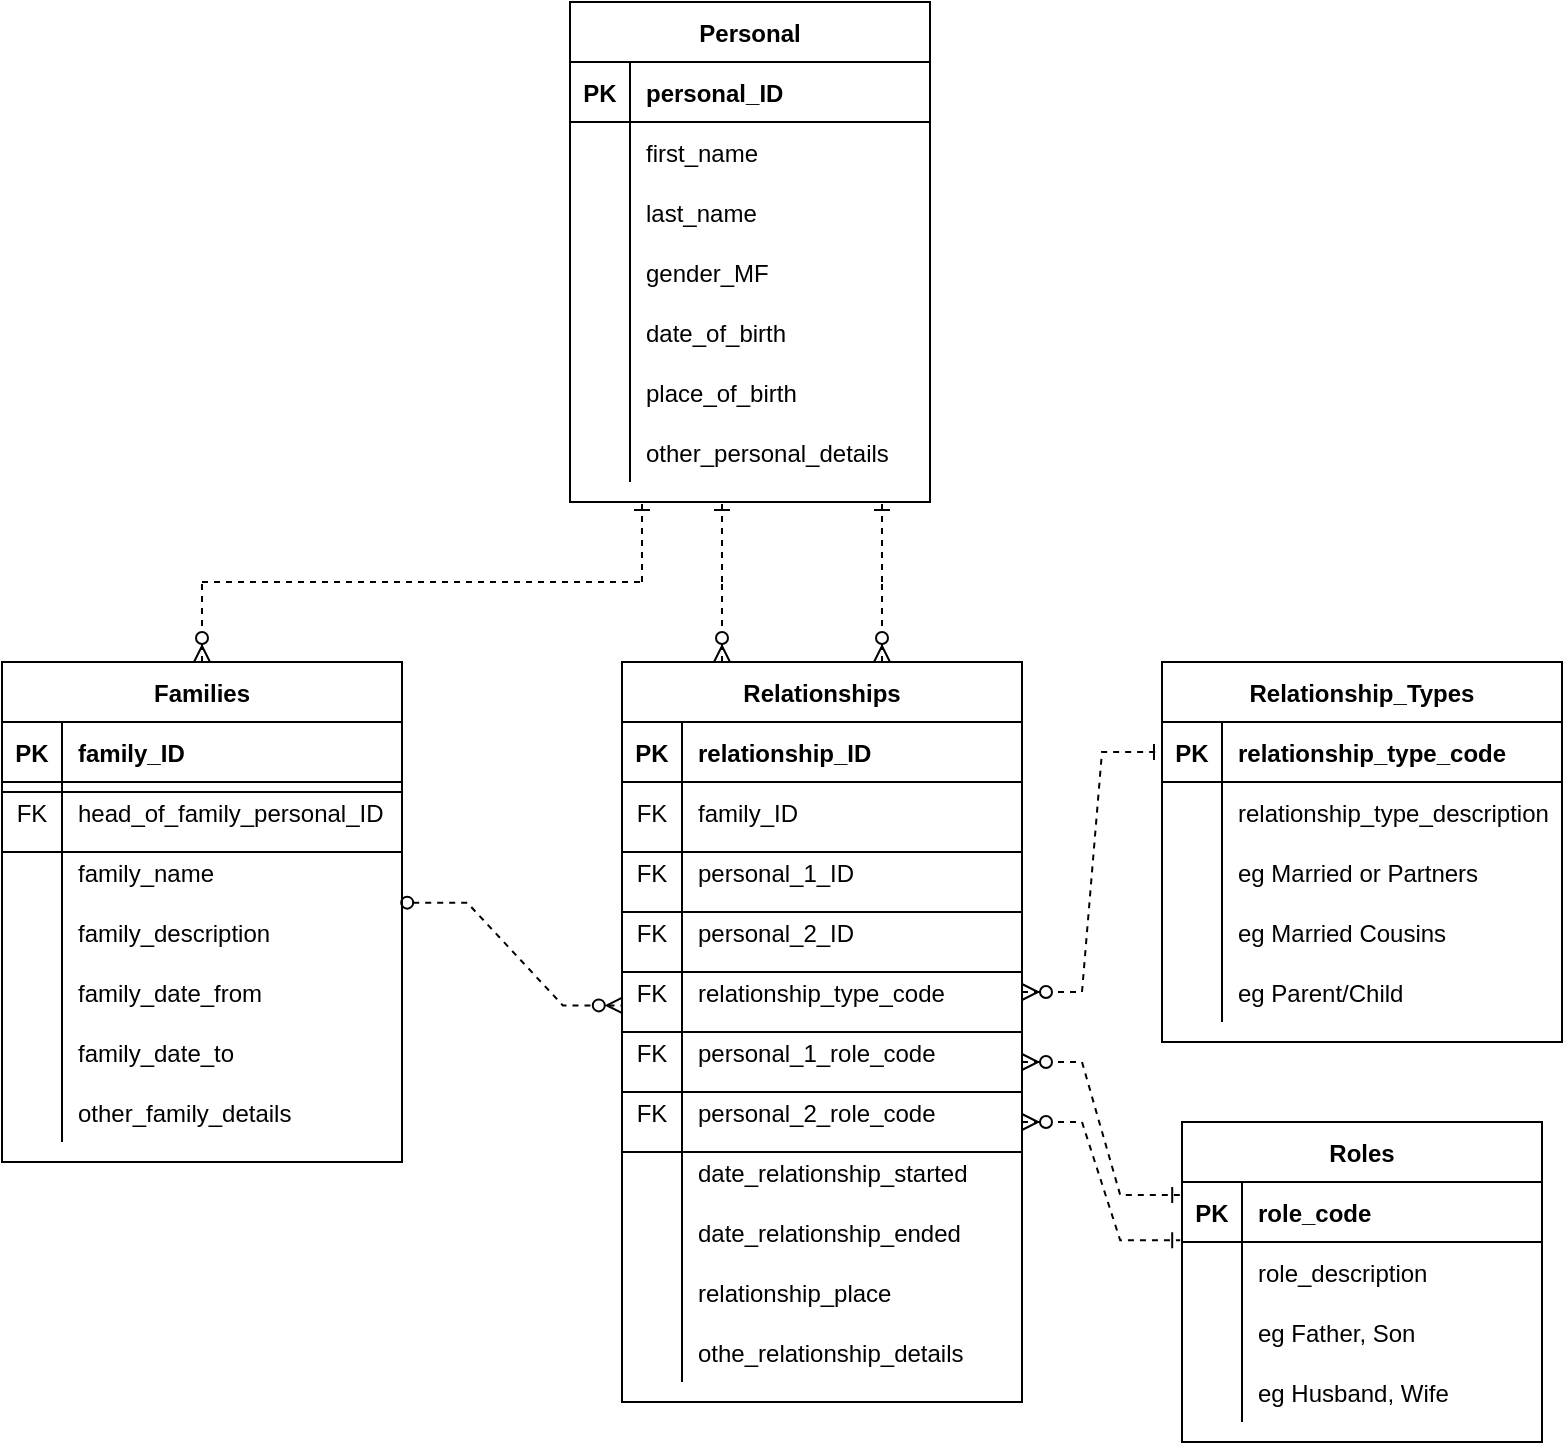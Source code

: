 <mxfile version="15.6.3" type="device"><diagram id="twdTn3Q4nbsKTaNjtd6N" name="Page-1"><mxGraphModel dx="1483" dy="781" grid="1" gridSize="10" guides="1" tooltips="1" connect="1" arrows="1" fold="1" page="1" pageScale="1" pageWidth="827" pageHeight="1169" math="0" shadow="0"><root><mxCell id="0"/><mxCell id="1" parent="0"/><mxCell id="qxGqySYOyFQwgx9Tugxo-5" value="Personal" style="shape=table;startSize=30;container=1;collapsible=1;childLayout=tableLayout;fixedRows=1;rowLines=0;fontStyle=1;align=center;resizeLast=1;" vertex="1" parent="1"><mxGeometry x="324" y="30" width="180" height="250" as="geometry"/></mxCell><mxCell id="qxGqySYOyFQwgx9Tugxo-6" value="" style="shape=partialRectangle;collapsible=0;dropTarget=0;pointerEvents=0;fillColor=none;top=0;left=0;bottom=1;right=0;points=[[0,0.5],[1,0.5]];portConstraint=eastwest;" vertex="1" parent="qxGqySYOyFQwgx9Tugxo-5"><mxGeometry y="30" width="180" height="30" as="geometry"/></mxCell><mxCell id="qxGqySYOyFQwgx9Tugxo-7" value="PK" style="shape=partialRectangle;connectable=0;fillColor=none;top=0;left=0;bottom=0;right=0;fontStyle=1;overflow=hidden;" vertex="1" parent="qxGqySYOyFQwgx9Tugxo-6"><mxGeometry width="30" height="30" as="geometry"><mxRectangle width="30" height="30" as="alternateBounds"/></mxGeometry></mxCell><mxCell id="qxGqySYOyFQwgx9Tugxo-8" value="personal_ID" style="shape=partialRectangle;connectable=0;fillColor=none;top=0;left=0;bottom=0;right=0;align=left;spacingLeft=6;fontStyle=1;overflow=hidden;" vertex="1" parent="qxGqySYOyFQwgx9Tugxo-6"><mxGeometry x="30" width="150" height="30" as="geometry"><mxRectangle width="150" height="30" as="alternateBounds"/></mxGeometry></mxCell><mxCell id="qxGqySYOyFQwgx9Tugxo-9" value="" style="shape=partialRectangle;collapsible=0;dropTarget=0;pointerEvents=0;fillColor=none;top=0;left=0;bottom=0;right=0;points=[[0,0.5],[1,0.5]];portConstraint=eastwest;" vertex="1" parent="qxGqySYOyFQwgx9Tugxo-5"><mxGeometry y="60" width="180" height="30" as="geometry"/></mxCell><mxCell id="qxGqySYOyFQwgx9Tugxo-10" value="" style="shape=partialRectangle;connectable=0;fillColor=none;top=0;left=0;bottom=0;right=0;editable=1;overflow=hidden;" vertex="1" parent="qxGqySYOyFQwgx9Tugxo-9"><mxGeometry width="30" height="30" as="geometry"><mxRectangle width="30" height="30" as="alternateBounds"/></mxGeometry></mxCell><mxCell id="qxGqySYOyFQwgx9Tugxo-11" value="first_name" style="shape=partialRectangle;connectable=0;fillColor=none;top=0;left=0;bottom=0;right=0;align=left;spacingLeft=6;overflow=hidden;" vertex="1" parent="qxGqySYOyFQwgx9Tugxo-9"><mxGeometry x="30" width="150" height="30" as="geometry"><mxRectangle width="150" height="30" as="alternateBounds"/></mxGeometry></mxCell><mxCell id="qxGqySYOyFQwgx9Tugxo-12" value="" style="shape=partialRectangle;collapsible=0;dropTarget=0;pointerEvents=0;fillColor=none;top=0;left=0;bottom=0;right=0;points=[[0,0.5],[1,0.5]];portConstraint=eastwest;" vertex="1" parent="qxGqySYOyFQwgx9Tugxo-5"><mxGeometry y="90" width="180" height="30" as="geometry"/></mxCell><mxCell id="qxGqySYOyFQwgx9Tugxo-13" value="" style="shape=partialRectangle;connectable=0;fillColor=none;top=0;left=0;bottom=0;right=0;editable=1;overflow=hidden;" vertex="1" parent="qxGqySYOyFQwgx9Tugxo-12"><mxGeometry width="30" height="30" as="geometry"><mxRectangle width="30" height="30" as="alternateBounds"/></mxGeometry></mxCell><mxCell id="qxGqySYOyFQwgx9Tugxo-14" value="last_name" style="shape=partialRectangle;connectable=0;fillColor=none;top=0;left=0;bottom=0;right=0;align=left;spacingLeft=6;overflow=hidden;" vertex="1" parent="qxGqySYOyFQwgx9Tugxo-12"><mxGeometry x="30" width="150" height="30" as="geometry"><mxRectangle width="150" height="30" as="alternateBounds"/></mxGeometry></mxCell><mxCell id="qxGqySYOyFQwgx9Tugxo-15" value="" style="shape=partialRectangle;collapsible=0;dropTarget=0;pointerEvents=0;fillColor=none;top=0;left=0;bottom=0;right=0;points=[[0,0.5],[1,0.5]];portConstraint=eastwest;" vertex="1" parent="qxGqySYOyFQwgx9Tugxo-5"><mxGeometry y="120" width="180" height="30" as="geometry"/></mxCell><mxCell id="qxGqySYOyFQwgx9Tugxo-16" value="" style="shape=partialRectangle;connectable=0;fillColor=none;top=0;left=0;bottom=0;right=0;editable=1;overflow=hidden;" vertex="1" parent="qxGqySYOyFQwgx9Tugxo-15"><mxGeometry width="30" height="30" as="geometry"><mxRectangle width="30" height="30" as="alternateBounds"/></mxGeometry></mxCell><mxCell id="qxGqySYOyFQwgx9Tugxo-17" value="gender_MF" style="shape=partialRectangle;connectable=0;fillColor=none;top=0;left=0;bottom=0;right=0;align=left;spacingLeft=6;overflow=hidden;" vertex="1" parent="qxGqySYOyFQwgx9Tugxo-15"><mxGeometry x="30" width="150" height="30" as="geometry"><mxRectangle width="150" height="30" as="alternateBounds"/></mxGeometry></mxCell><mxCell id="qxGqySYOyFQwgx9Tugxo-20" value="" style="shape=partialRectangle;collapsible=0;dropTarget=0;pointerEvents=0;fillColor=none;top=0;left=0;bottom=0;right=0;points=[[0,0.5],[1,0.5]];portConstraint=eastwest;" vertex="1" parent="qxGqySYOyFQwgx9Tugxo-5"><mxGeometry y="150" width="180" height="30" as="geometry"/></mxCell><mxCell id="qxGqySYOyFQwgx9Tugxo-21" value="" style="shape=partialRectangle;connectable=0;fillColor=none;top=0;left=0;bottom=0;right=0;editable=1;overflow=hidden;" vertex="1" parent="qxGqySYOyFQwgx9Tugxo-20"><mxGeometry width="30" height="30" as="geometry"><mxRectangle width="30" height="30" as="alternateBounds"/></mxGeometry></mxCell><mxCell id="qxGqySYOyFQwgx9Tugxo-22" value="date_of_birth" style="shape=partialRectangle;connectable=0;fillColor=none;top=0;left=0;bottom=0;right=0;align=left;spacingLeft=6;overflow=hidden;" vertex="1" parent="qxGqySYOyFQwgx9Tugxo-20"><mxGeometry x="30" width="150" height="30" as="geometry"><mxRectangle width="150" height="30" as="alternateBounds"/></mxGeometry></mxCell><mxCell id="qxGqySYOyFQwgx9Tugxo-23" value="" style="shape=partialRectangle;collapsible=0;dropTarget=0;pointerEvents=0;fillColor=none;top=0;left=0;bottom=0;right=0;points=[[0,0.5],[1,0.5]];portConstraint=eastwest;" vertex="1" parent="qxGqySYOyFQwgx9Tugxo-5"><mxGeometry y="180" width="180" height="30" as="geometry"/></mxCell><mxCell id="qxGqySYOyFQwgx9Tugxo-24" value="" style="shape=partialRectangle;connectable=0;fillColor=none;top=0;left=0;bottom=0;right=0;editable=1;overflow=hidden;" vertex="1" parent="qxGqySYOyFQwgx9Tugxo-23"><mxGeometry width="30" height="30" as="geometry"><mxRectangle width="30" height="30" as="alternateBounds"/></mxGeometry></mxCell><mxCell id="qxGqySYOyFQwgx9Tugxo-25" value="place_of_birth" style="shape=partialRectangle;connectable=0;fillColor=none;top=0;left=0;bottom=0;right=0;align=left;spacingLeft=6;overflow=hidden;" vertex="1" parent="qxGqySYOyFQwgx9Tugxo-23"><mxGeometry x="30" width="150" height="30" as="geometry"><mxRectangle width="150" height="30" as="alternateBounds"/></mxGeometry></mxCell><mxCell id="qxGqySYOyFQwgx9Tugxo-26" value="" style="shape=partialRectangle;collapsible=0;dropTarget=0;pointerEvents=0;fillColor=none;top=0;left=0;bottom=0;right=0;points=[[0,0.5],[1,0.5]];portConstraint=eastwest;" vertex="1" parent="qxGqySYOyFQwgx9Tugxo-5"><mxGeometry y="210" width="180" height="30" as="geometry"/></mxCell><mxCell id="qxGqySYOyFQwgx9Tugxo-27" value="" style="shape=partialRectangle;connectable=0;fillColor=none;top=0;left=0;bottom=0;right=0;editable=1;overflow=hidden;" vertex="1" parent="qxGqySYOyFQwgx9Tugxo-26"><mxGeometry width="30" height="30" as="geometry"><mxRectangle width="30" height="30" as="alternateBounds"/></mxGeometry></mxCell><mxCell id="qxGqySYOyFQwgx9Tugxo-28" value="other_personal_details" style="shape=partialRectangle;connectable=0;fillColor=none;top=0;left=0;bottom=0;right=0;align=left;spacingLeft=6;overflow=hidden;fontStyle=0" vertex="1" parent="qxGqySYOyFQwgx9Tugxo-26"><mxGeometry x="30" width="150" height="30" as="geometry"><mxRectangle width="150" height="30" as="alternateBounds"/></mxGeometry></mxCell><mxCell id="qxGqySYOyFQwgx9Tugxo-42" value="Families" style="shape=table;startSize=30;container=1;collapsible=1;childLayout=tableLayout;fixedRows=1;rowLines=0;fontStyle=1;align=center;resizeLast=1;" vertex="1" parent="1"><mxGeometry x="40" y="360" width="200" height="250.0" as="geometry"/></mxCell><mxCell id="qxGqySYOyFQwgx9Tugxo-43" value="" style="shape=partialRectangle;collapsible=0;dropTarget=0;pointerEvents=0;fillColor=none;top=0;left=0;bottom=1;right=0;points=[[0,0.5],[1,0.5]];portConstraint=eastwest;" vertex="1" parent="qxGqySYOyFQwgx9Tugxo-42"><mxGeometry y="30" width="200" height="30" as="geometry"/></mxCell><mxCell id="qxGqySYOyFQwgx9Tugxo-44" value="PK" style="shape=partialRectangle;connectable=0;fillColor=none;top=0;left=0;bottom=0;right=0;fontStyle=1;overflow=hidden;" vertex="1" parent="qxGqySYOyFQwgx9Tugxo-43"><mxGeometry width="30" height="30" as="geometry"><mxRectangle width="30" height="30" as="alternateBounds"/></mxGeometry></mxCell><mxCell id="qxGqySYOyFQwgx9Tugxo-45" value="family_ID" style="shape=partialRectangle;connectable=0;fillColor=none;top=0;left=0;bottom=0;right=0;align=left;spacingLeft=6;fontStyle=1;overflow=hidden;" vertex="1" parent="qxGqySYOyFQwgx9Tugxo-43"><mxGeometry x="30" width="170" height="30" as="geometry"><mxRectangle width="170" height="30" as="alternateBounds"/></mxGeometry></mxCell><mxCell id="qxGqySYOyFQwgx9Tugxo-46" value="" style="shape=partialRectangle;collapsible=0;dropTarget=0;pointerEvents=0;fillColor=none;top=0;left=0;bottom=0;right=0;points=[[0,0.5],[1,0.5]];portConstraint=eastwest;" vertex="1" parent="qxGqySYOyFQwgx9Tugxo-42"><mxGeometry y="60" width="200" height="30" as="geometry"/></mxCell><mxCell id="qxGqySYOyFQwgx9Tugxo-47" value="FK" style="shape=partialRectangle;connectable=0;fillColor=none;top=0;left=0;bottom=0;right=0;editable=1;overflow=hidden;" vertex="1" parent="qxGqySYOyFQwgx9Tugxo-46"><mxGeometry width="30" height="30" as="geometry"><mxRectangle width="30" height="30" as="alternateBounds"/></mxGeometry></mxCell><mxCell id="qxGqySYOyFQwgx9Tugxo-48" value="head_of_family_personal_ID" style="shape=partialRectangle;connectable=0;fillColor=none;top=0;left=0;bottom=0;right=0;align=left;spacingLeft=6;overflow=hidden;" vertex="1" parent="qxGqySYOyFQwgx9Tugxo-46"><mxGeometry x="30" width="170" height="30" as="geometry"><mxRectangle width="170" height="30" as="alternateBounds"/></mxGeometry></mxCell><mxCell id="qxGqySYOyFQwgx9Tugxo-49" value="" style="shape=partialRectangle;collapsible=0;dropTarget=0;pointerEvents=0;fillColor=none;top=0;left=0;bottom=0;right=0;points=[[0,0.5],[1,0.5]];portConstraint=eastwest;" vertex="1" parent="qxGqySYOyFQwgx9Tugxo-42"><mxGeometry y="90" width="200" height="30" as="geometry"/></mxCell><mxCell id="qxGqySYOyFQwgx9Tugxo-50" value="" style="shape=partialRectangle;connectable=0;fillColor=none;top=0;left=0;bottom=0;right=0;editable=1;overflow=hidden;" vertex="1" parent="qxGqySYOyFQwgx9Tugxo-49"><mxGeometry width="30" height="30" as="geometry"><mxRectangle width="30" height="30" as="alternateBounds"/></mxGeometry></mxCell><mxCell id="qxGqySYOyFQwgx9Tugxo-51" value="family_name" style="shape=partialRectangle;connectable=0;fillColor=none;top=0;left=0;bottom=0;right=0;align=left;spacingLeft=6;overflow=hidden;" vertex="1" parent="qxGqySYOyFQwgx9Tugxo-49"><mxGeometry x="30" width="170" height="30" as="geometry"><mxRectangle width="170" height="30" as="alternateBounds"/></mxGeometry></mxCell><mxCell id="qxGqySYOyFQwgx9Tugxo-52" value="" style="shape=partialRectangle;collapsible=0;dropTarget=0;pointerEvents=0;fillColor=none;top=0;left=0;bottom=0;right=0;points=[[0,0.5],[1,0.5]];portConstraint=eastwest;" vertex="1" parent="qxGqySYOyFQwgx9Tugxo-42"><mxGeometry y="120" width="200" height="30" as="geometry"/></mxCell><mxCell id="qxGqySYOyFQwgx9Tugxo-53" value="" style="shape=partialRectangle;connectable=0;fillColor=none;top=0;left=0;bottom=0;right=0;editable=1;overflow=hidden;" vertex="1" parent="qxGqySYOyFQwgx9Tugxo-52"><mxGeometry width="30" height="30" as="geometry"><mxRectangle width="30" height="30" as="alternateBounds"/></mxGeometry></mxCell><mxCell id="qxGqySYOyFQwgx9Tugxo-54" value="family_description" style="shape=partialRectangle;connectable=0;fillColor=none;top=0;left=0;bottom=0;right=0;align=left;spacingLeft=6;overflow=hidden;" vertex="1" parent="qxGqySYOyFQwgx9Tugxo-52"><mxGeometry x="30" width="170" height="30" as="geometry"><mxRectangle width="170" height="30" as="alternateBounds"/></mxGeometry></mxCell><mxCell id="qxGqySYOyFQwgx9Tugxo-57" value="" style="shape=partialRectangle;collapsible=0;dropTarget=0;pointerEvents=0;fillColor=none;top=0;left=0;bottom=0;right=0;points=[[0,0.5],[1,0.5]];portConstraint=eastwest;" vertex="1" parent="qxGqySYOyFQwgx9Tugxo-42"><mxGeometry y="150" width="200" height="30" as="geometry"/></mxCell><mxCell id="qxGqySYOyFQwgx9Tugxo-58" value="" style="shape=partialRectangle;connectable=0;fillColor=none;top=0;left=0;bottom=0;right=0;editable=1;overflow=hidden;" vertex="1" parent="qxGqySYOyFQwgx9Tugxo-57"><mxGeometry width="30" height="30" as="geometry"><mxRectangle width="30" height="30" as="alternateBounds"/></mxGeometry></mxCell><mxCell id="qxGqySYOyFQwgx9Tugxo-59" value="family_date_from" style="shape=partialRectangle;connectable=0;fillColor=none;top=0;left=0;bottom=0;right=0;align=left;spacingLeft=6;overflow=hidden;" vertex="1" parent="qxGqySYOyFQwgx9Tugxo-57"><mxGeometry x="30" width="170" height="30" as="geometry"><mxRectangle width="170" height="30" as="alternateBounds"/></mxGeometry></mxCell><mxCell id="qxGqySYOyFQwgx9Tugxo-60" value="" style="shape=partialRectangle;collapsible=0;dropTarget=0;pointerEvents=0;fillColor=none;top=0;left=0;bottom=0;right=0;points=[[0,0.5],[1,0.5]];portConstraint=eastwest;" vertex="1" parent="qxGqySYOyFQwgx9Tugxo-42"><mxGeometry y="180" width="200" height="30" as="geometry"/></mxCell><mxCell id="qxGqySYOyFQwgx9Tugxo-61" value="" style="shape=partialRectangle;connectable=0;fillColor=none;top=0;left=0;bottom=0;right=0;editable=1;overflow=hidden;" vertex="1" parent="qxGqySYOyFQwgx9Tugxo-60"><mxGeometry width="30" height="30" as="geometry"><mxRectangle width="30" height="30" as="alternateBounds"/></mxGeometry></mxCell><mxCell id="qxGqySYOyFQwgx9Tugxo-62" value="family_date_to" style="shape=partialRectangle;connectable=0;fillColor=none;top=0;left=0;bottom=0;right=0;align=left;spacingLeft=6;overflow=hidden;" vertex="1" parent="qxGqySYOyFQwgx9Tugxo-60"><mxGeometry x="30" width="170" height="30" as="geometry"><mxRectangle width="170" height="30" as="alternateBounds"/></mxGeometry></mxCell><mxCell id="qxGqySYOyFQwgx9Tugxo-63" value="" style="shape=partialRectangle;collapsible=0;dropTarget=0;pointerEvents=0;fillColor=none;top=0;left=0;bottom=0;right=0;points=[[0,0.5],[1,0.5]];portConstraint=eastwest;" vertex="1" parent="qxGqySYOyFQwgx9Tugxo-42"><mxGeometry y="210" width="200" height="30" as="geometry"/></mxCell><mxCell id="qxGqySYOyFQwgx9Tugxo-64" value="" style="shape=partialRectangle;connectable=0;fillColor=none;top=0;left=0;bottom=0;right=0;editable=1;overflow=hidden;" vertex="1" parent="qxGqySYOyFQwgx9Tugxo-63"><mxGeometry width="30" height="30" as="geometry"><mxRectangle width="30" height="30" as="alternateBounds"/></mxGeometry></mxCell><mxCell id="qxGqySYOyFQwgx9Tugxo-65" value="other_family_details" style="shape=partialRectangle;connectable=0;fillColor=none;top=0;left=0;bottom=0;right=0;align=left;spacingLeft=6;overflow=hidden;" vertex="1" parent="qxGqySYOyFQwgx9Tugxo-63"><mxGeometry x="30" width="170" height="30" as="geometry"><mxRectangle width="170" height="30" as="alternateBounds"/></mxGeometry></mxCell><mxCell id="qxGqySYOyFQwgx9Tugxo-55" value="" style="line;strokeWidth=1;rotatable=0;dashed=0;labelPosition=right;align=left;verticalAlign=middle;spacingTop=0;spacingLeft=6;points=[];portConstraint=eastwest;" vertex="1" parent="1"><mxGeometry x="40" y="420" width="200" height="10" as="geometry"/></mxCell><mxCell id="qxGqySYOyFQwgx9Tugxo-56" value="" style="line;strokeWidth=1;rotatable=0;dashed=0;labelPosition=right;align=left;verticalAlign=middle;spacingTop=0;spacingLeft=6;points=[];portConstraint=eastwest;" vertex="1" parent="1"><mxGeometry x="40" y="450" width="200" height="10" as="geometry"/></mxCell><mxCell id="qxGqySYOyFQwgx9Tugxo-90" value="Relationships" style="shape=table;startSize=30;container=1;collapsible=1;childLayout=tableLayout;fixedRows=1;rowLines=0;fontStyle=1;align=center;resizeLast=1;" vertex="1" parent="1"><mxGeometry x="350" y="360" width="200" height="370" as="geometry"/></mxCell><mxCell id="qxGqySYOyFQwgx9Tugxo-91" value="" style="shape=partialRectangle;collapsible=0;dropTarget=0;pointerEvents=0;fillColor=none;top=0;left=0;bottom=1;right=0;points=[[0,0.5],[1,0.5]];portConstraint=eastwest;" vertex="1" parent="qxGqySYOyFQwgx9Tugxo-90"><mxGeometry y="30" width="200" height="30" as="geometry"/></mxCell><mxCell id="qxGqySYOyFQwgx9Tugxo-92" value="PK" style="shape=partialRectangle;connectable=0;fillColor=none;top=0;left=0;bottom=0;right=0;fontStyle=1;overflow=hidden;" vertex="1" parent="qxGqySYOyFQwgx9Tugxo-91"><mxGeometry width="30" height="30" as="geometry"><mxRectangle width="30" height="30" as="alternateBounds"/></mxGeometry></mxCell><mxCell id="qxGqySYOyFQwgx9Tugxo-93" value="relationship_ID" style="shape=partialRectangle;connectable=0;fillColor=none;top=0;left=0;bottom=0;right=0;align=left;spacingLeft=6;fontStyle=1;overflow=hidden;" vertex="1" parent="qxGqySYOyFQwgx9Tugxo-91"><mxGeometry x="30" width="170" height="30" as="geometry"><mxRectangle width="170" height="30" as="alternateBounds"/></mxGeometry></mxCell><mxCell id="qxGqySYOyFQwgx9Tugxo-94" value="" style="shape=partialRectangle;collapsible=0;dropTarget=0;pointerEvents=0;fillColor=none;top=0;left=0;bottom=0;right=0;points=[[0,0.5],[1,0.5]];portConstraint=eastwest;" vertex="1" parent="qxGqySYOyFQwgx9Tugxo-90"><mxGeometry y="60" width="200" height="30" as="geometry"/></mxCell><mxCell id="qxGqySYOyFQwgx9Tugxo-95" value="FK" style="shape=partialRectangle;connectable=0;fillColor=none;top=0;left=0;bottom=0;right=0;editable=1;overflow=hidden;" vertex="1" parent="qxGqySYOyFQwgx9Tugxo-94"><mxGeometry width="30" height="30" as="geometry"><mxRectangle width="30" height="30" as="alternateBounds"/></mxGeometry></mxCell><mxCell id="qxGqySYOyFQwgx9Tugxo-96" value="family_ID" style="shape=partialRectangle;connectable=0;fillColor=none;top=0;left=0;bottom=0;right=0;align=left;spacingLeft=6;overflow=hidden;" vertex="1" parent="qxGqySYOyFQwgx9Tugxo-94"><mxGeometry x="30" width="170" height="30" as="geometry"><mxRectangle width="170" height="30" as="alternateBounds"/></mxGeometry></mxCell><mxCell id="qxGqySYOyFQwgx9Tugxo-117" value="" style="shape=partialRectangle;collapsible=0;dropTarget=0;pointerEvents=0;fillColor=none;top=0;left=0;bottom=0;right=0;points=[[0,0.5],[1,0.5]];portConstraint=eastwest;" vertex="1" parent="qxGqySYOyFQwgx9Tugxo-90"><mxGeometry y="90" width="200" height="30" as="geometry"/></mxCell><mxCell id="qxGqySYOyFQwgx9Tugxo-118" value="FK" style="shape=partialRectangle;connectable=0;fillColor=none;top=0;left=0;bottom=0;right=0;editable=1;overflow=hidden;" vertex="1" parent="qxGqySYOyFQwgx9Tugxo-117"><mxGeometry width="30" height="30" as="geometry"><mxRectangle width="30" height="30" as="alternateBounds"/></mxGeometry></mxCell><mxCell id="qxGqySYOyFQwgx9Tugxo-119" value="personal_1_ID" style="shape=partialRectangle;connectable=0;fillColor=none;top=0;left=0;bottom=0;right=0;align=left;spacingLeft=6;overflow=hidden;" vertex="1" parent="qxGqySYOyFQwgx9Tugxo-117"><mxGeometry x="30" width="170" height="30" as="geometry"><mxRectangle width="170" height="30" as="alternateBounds"/></mxGeometry></mxCell><mxCell id="qxGqySYOyFQwgx9Tugxo-131" value="" style="shape=partialRectangle;collapsible=0;dropTarget=0;pointerEvents=0;fillColor=none;top=0;left=0;bottom=0;right=0;points=[[0,0.5],[1,0.5]];portConstraint=eastwest;" vertex="1" parent="qxGqySYOyFQwgx9Tugxo-90"><mxGeometry y="120" width="200" height="30" as="geometry"/></mxCell><mxCell id="qxGqySYOyFQwgx9Tugxo-132" value="FK" style="shape=partialRectangle;connectable=0;fillColor=none;top=0;left=0;bottom=0;right=0;editable=1;overflow=hidden;" vertex="1" parent="qxGqySYOyFQwgx9Tugxo-131"><mxGeometry width="30" height="30" as="geometry"><mxRectangle width="30" height="30" as="alternateBounds"/></mxGeometry></mxCell><mxCell id="qxGqySYOyFQwgx9Tugxo-133" value="personal_2_ID" style="shape=partialRectangle;connectable=0;fillColor=none;top=0;left=0;bottom=0;right=0;align=left;spacingLeft=6;overflow=hidden;" vertex="1" parent="qxGqySYOyFQwgx9Tugxo-131"><mxGeometry x="30" width="170" height="30" as="geometry"><mxRectangle width="170" height="30" as="alternateBounds"/></mxGeometry></mxCell><mxCell id="qxGqySYOyFQwgx9Tugxo-135" value="" style="shape=partialRectangle;collapsible=0;dropTarget=0;pointerEvents=0;fillColor=none;top=0;left=0;bottom=0;right=0;points=[[0,0.5],[1,0.5]];portConstraint=eastwest;" vertex="1" parent="qxGqySYOyFQwgx9Tugxo-90"><mxGeometry y="150" width="200" height="30" as="geometry"/></mxCell><mxCell id="qxGqySYOyFQwgx9Tugxo-136" value="FK" style="shape=partialRectangle;connectable=0;fillColor=none;top=0;left=0;bottom=0;right=0;editable=1;overflow=hidden;" vertex="1" parent="qxGqySYOyFQwgx9Tugxo-135"><mxGeometry width="30" height="30" as="geometry"><mxRectangle width="30" height="30" as="alternateBounds"/></mxGeometry></mxCell><mxCell id="qxGqySYOyFQwgx9Tugxo-137" value="relationship_type_code" style="shape=partialRectangle;connectable=0;fillColor=none;top=0;left=0;bottom=0;right=0;align=left;spacingLeft=6;overflow=hidden;" vertex="1" parent="qxGqySYOyFQwgx9Tugxo-135"><mxGeometry x="30" width="170" height="30" as="geometry"><mxRectangle width="170" height="30" as="alternateBounds"/></mxGeometry></mxCell><mxCell id="qxGqySYOyFQwgx9Tugxo-143" value="" style="shape=partialRectangle;collapsible=0;dropTarget=0;pointerEvents=0;fillColor=none;top=0;left=0;bottom=0;right=0;points=[[0,0.5],[1,0.5]];portConstraint=eastwest;" vertex="1" parent="qxGqySYOyFQwgx9Tugxo-90"><mxGeometry y="180" width="200" height="30" as="geometry"/></mxCell><mxCell id="qxGqySYOyFQwgx9Tugxo-144" value="FK" style="shape=partialRectangle;connectable=0;fillColor=none;top=0;left=0;bottom=0;right=0;editable=1;overflow=hidden;" vertex="1" parent="qxGqySYOyFQwgx9Tugxo-143"><mxGeometry width="30" height="30" as="geometry"><mxRectangle width="30" height="30" as="alternateBounds"/></mxGeometry></mxCell><mxCell id="qxGqySYOyFQwgx9Tugxo-145" value="personal_1_role_code" style="shape=partialRectangle;connectable=0;fillColor=none;top=0;left=0;bottom=0;right=0;align=left;spacingLeft=6;overflow=hidden;" vertex="1" parent="qxGqySYOyFQwgx9Tugxo-143"><mxGeometry x="30" width="170" height="30" as="geometry"><mxRectangle width="170" height="30" as="alternateBounds"/></mxGeometry></mxCell><mxCell id="qxGqySYOyFQwgx9Tugxo-147" value="" style="shape=partialRectangle;collapsible=0;dropTarget=0;pointerEvents=0;fillColor=none;top=0;left=0;bottom=0;right=0;points=[[0,0.5],[1,0.5]];portConstraint=eastwest;" vertex="1" parent="qxGqySYOyFQwgx9Tugxo-90"><mxGeometry y="210" width="200" height="30" as="geometry"/></mxCell><mxCell id="qxGqySYOyFQwgx9Tugxo-148" value="FK" style="shape=partialRectangle;connectable=0;fillColor=none;top=0;left=0;bottom=0;right=0;editable=1;overflow=hidden;" vertex="1" parent="qxGqySYOyFQwgx9Tugxo-147"><mxGeometry width="30" height="30" as="geometry"><mxRectangle width="30" height="30" as="alternateBounds"/></mxGeometry></mxCell><mxCell id="qxGqySYOyFQwgx9Tugxo-149" value="personal_2_role_code" style="shape=partialRectangle;connectable=0;fillColor=none;top=0;left=0;bottom=0;right=0;align=left;spacingLeft=6;overflow=hidden;" vertex="1" parent="qxGqySYOyFQwgx9Tugxo-147"><mxGeometry x="30" width="170" height="30" as="geometry"><mxRectangle width="170" height="30" as="alternateBounds"/></mxGeometry></mxCell><mxCell id="qxGqySYOyFQwgx9Tugxo-150" value="" style="shape=partialRectangle;collapsible=0;dropTarget=0;pointerEvents=0;fillColor=none;top=0;left=0;bottom=0;right=0;points=[[0,0.5],[1,0.5]];portConstraint=eastwest;" vertex="1" parent="qxGqySYOyFQwgx9Tugxo-90"><mxGeometry y="240" width="200" height="30" as="geometry"/></mxCell><mxCell id="qxGqySYOyFQwgx9Tugxo-151" value="" style="shape=partialRectangle;connectable=0;fillColor=none;top=0;left=0;bottom=0;right=0;editable=1;overflow=hidden;" vertex="1" parent="qxGqySYOyFQwgx9Tugxo-150"><mxGeometry width="30" height="30" as="geometry"><mxRectangle width="30" height="30" as="alternateBounds"/></mxGeometry></mxCell><mxCell id="qxGqySYOyFQwgx9Tugxo-152" value="date_relationship_started" style="shape=partialRectangle;connectable=0;fillColor=none;top=0;left=0;bottom=0;right=0;align=left;spacingLeft=6;overflow=hidden;" vertex="1" parent="qxGqySYOyFQwgx9Tugxo-150"><mxGeometry x="30" width="170" height="30" as="geometry"><mxRectangle width="170" height="30" as="alternateBounds"/></mxGeometry></mxCell><mxCell id="qxGqySYOyFQwgx9Tugxo-138" value="" style="shape=partialRectangle;collapsible=0;dropTarget=0;pointerEvents=0;fillColor=none;top=0;left=0;bottom=0;right=0;points=[[0,0.5],[1,0.5]];portConstraint=eastwest;" vertex="1" parent="qxGqySYOyFQwgx9Tugxo-90"><mxGeometry y="270" width="200" height="30" as="geometry"/></mxCell><mxCell id="qxGqySYOyFQwgx9Tugxo-139" value="" style="shape=partialRectangle;connectable=0;fillColor=none;top=0;left=0;bottom=0;right=0;editable=1;overflow=hidden;" vertex="1" parent="qxGqySYOyFQwgx9Tugxo-138"><mxGeometry width="30" height="30" as="geometry"><mxRectangle width="30" height="30" as="alternateBounds"/></mxGeometry></mxCell><mxCell id="qxGqySYOyFQwgx9Tugxo-140" value="date_relationship_ended" style="shape=partialRectangle;connectable=0;fillColor=none;top=0;left=0;bottom=0;right=0;align=left;spacingLeft=6;overflow=hidden;" vertex="1" parent="qxGqySYOyFQwgx9Tugxo-138"><mxGeometry x="30" width="170" height="30" as="geometry"><mxRectangle width="170" height="30" as="alternateBounds"/></mxGeometry></mxCell><mxCell id="qxGqySYOyFQwgx9Tugxo-97" value="" style="shape=partialRectangle;collapsible=0;dropTarget=0;pointerEvents=0;fillColor=none;top=0;left=0;bottom=0;right=0;points=[[0,0.5],[1,0.5]];portConstraint=eastwest;" vertex="1" parent="qxGqySYOyFQwgx9Tugxo-90"><mxGeometry y="300" width="200" height="30" as="geometry"/></mxCell><mxCell id="qxGqySYOyFQwgx9Tugxo-98" value="" style="shape=partialRectangle;connectable=0;fillColor=none;top=0;left=0;bottom=0;right=0;editable=1;overflow=hidden;" vertex="1" parent="qxGqySYOyFQwgx9Tugxo-97"><mxGeometry width="30" height="30" as="geometry"><mxRectangle width="30" height="30" as="alternateBounds"/></mxGeometry></mxCell><mxCell id="qxGqySYOyFQwgx9Tugxo-99" value="relationship_place" style="shape=partialRectangle;connectable=0;fillColor=none;top=0;left=0;bottom=0;right=0;align=left;spacingLeft=6;overflow=hidden;" vertex="1" parent="qxGqySYOyFQwgx9Tugxo-97"><mxGeometry x="30" width="170" height="30" as="geometry"><mxRectangle width="170" height="30" as="alternateBounds"/></mxGeometry></mxCell><mxCell id="qxGqySYOyFQwgx9Tugxo-114" value="" style="shape=partialRectangle;collapsible=0;dropTarget=0;pointerEvents=0;fillColor=none;top=0;left=0;bottom=0;right=0;points=[[0,0.5],[1,0.5]];portConstraint=eastwest;" vertex="1" parent="qxGqySYOyFQwgx9Tugxo-90"><mxGeometry y="330" width="200" height="30" as="geometry"/></mxCell><mxCell id="qxGqySYOyFQwgx9Tugxo-115" value="" style="shape=partialRectangle;connectable=0;fillColor=none;top=0;left=0;bottom=0;right=0;editable=1;overflow=hidden;" vertex="1" parent="qxGqySYOyFQwgx9Tugxo-114"><mxGeometry width="30" height="30" as="geometry"><mxRectangle width="30" height="30" as="alternateBounds"/></mxGeometry></mxCell><mxCell id="qxGqySYOyFQwgx9Tugxo-116" value="othe_relationship_details" style="shape=partialRectangle;connectable=0;fillColor=none;top=0;left=0;bottom=0;right=0;align=left;spacingLeft=6;overflow=hidden;" vertex="1" parent="qxGqySYOyFQwgx9Tugxo-114"><mxGeometry x="30" width="170" height="30" as="geometry"><mxRectangle width="170" height="30" as="alternateBounds"/></mxGeometry></mxCell><mxCell id="qxGqySYOyFQwgx9Tugxo-113" value="" style="line;strokeWidth=1;rotatable=0;dashed=0;labelPosition=right;align=left;verticalAlign=middle;spacingTop=0;spacingLeft=6;points=[];portConstraint=eastwest;" vertex="1" parent="1"><mxGeometry x="350" y="450" width="200" height="10" as="geometry"/></mxCell><mxCell id="qxGqySYOyFQwgx9Tugxo-130" value="" style="line;strokeWidth=1;rotatable=0;dashed=0;labelPosition=right;align=left;verticalAlign=middle;spacingTop=0;spacingLeft=6;points=[];portConstraint=eastwest;" vertex="1" parent="1"><mxGeometry x="350" y="480" width="200" height="10" as="geometry"/></mxCell><mxCell id="qxGqySYOyFQwgx9Tugxo-134" value="" style="line;strokeWidth=1;rotatable=0;dashed=0;labelPosition=right;align=left;verticalAlign=middle;spacingTop=0;spacingLeft=6;points=[];portConstraint=eastwest;" vertex="1" parent="1"><mxGeometry x="350" y="510" width="200" height="10" as="geometry"/></mxCell><mxCell id="qxGqySYOyFQwgx9Tugxo-141" value="" style="line;strokeWidth=1;rotatable=0;dashed=0;labelPosition=right;align=left;verticalAlign=middle;spacingTop=0;spacingLeft=6;points=[];portConstraint=eastwest;" vertex="1" parent="1"><mxGeometry x="350" y="540" width="200" height="10" as="geometry"/></mxCell><mxCell id="qxGqySYOyFQwgx9Tugxo-146" value="" style="line;strokeWidth=1;rotatable=0;dashed=0;labelPosition=right;align=left;verticalAlign=middle;spacingTop=0;spacingLeft=6;points=[];portConstraint=eastwest;" vertex="1" parent="1"><mxGeometry x="350" y="570" width="200" height="10" as="geometry"/></mxCell><mxCell id="qxGqySYOyFQwgx9Tugxo-153" value="" style="line;strokeWidth=1;rotatable=0;dashed=0;labelPosition=right;align=left;verticalAlign=middle;spacingTop=0;spacingLeft=6;points=[];portConstraint=eastwest;" vertex="1" parent="1"><mxGeometry x="350" y="600" width="200" height="10" as="geometry"/></mxCell><mxCell id="qxGqySYOyFQwgx9Tugxo-154" value="Relationship_Types" style="shape=table;startSize=30;container=1;collapsible=1;childLayout=tableLayout;fixedRows=1;rowLines=0;fontStyle=1;align=center;resizeLast=1;" vertex="1" parent="1"><mxGeometry x="620" y="360" width="200" height="190.0" as="geometry"/></mxCell><mxCell id="qxGqySYOyFQwgx9Tugxo-155" value="" style="shape=partialRectangle;collapsible=0;dropTarget=0;pointerEvents=0;fillColor=none;top=0;left=0;bottom=1;right=0;points=[[0,0.5],[1,0.5]];portConstraint=eastwest;" vertex="1" parent="qxGqySYOyFQwgx9Tugxo-154"><mxGeometry y="30" width="200" height="30" as="geometry"/></mxCell><mxCell id="qxGqySYOyFQwgx9Tugxo-156" value="PK" style="shape=partialRectangle;connectable=0;fillColor=none;top=0;left=0;bottom=0;right=0;fontStyle=1;overflow=hidden;" vertex="1" parent="qxGqySYOyFQwgx9Tugxo-155"><mxGeometry width="30" height="30" as="geometry"><mxRectangle width="30" height="30" as="alternateBounds"/></mxGeometry></mxCell><mxCell id="qxGqySYOyFQwgx9Tugxo-157" value="relationship_type_code" style="shape=partialRectangle;connectable=0;fillColor=none;top=0;left=0;bottom=0;right=0;align=left;spacingLeft=6;fontStyle=1;overflow=hidden;" vertex="1" parent="qxGqySYOyFQwgx9Tugxo-155"><mxGeometry x="30" width="170" height="30" as="geometry"><mxRectangle width="170" height="30" as="alternateBounds"/></mxGeometry></mxCell><mxCell id="qxGqySYOyFQwgx9Tugxo-158" value="" style="shape=partialRectangle;collapsible=0;dropTarget=0;pointerEvents=0;fillColor=none;top=0;left=0;bottom=0;right=0;points=[[0,0.5],[1,0.5]];portConstraint=eastwest;" vertex="1" parent="qxGqySYOyFQwgx9Tugxo-154"><mxGeometry y="60" width="200" height="30" as="geometry"/></mxCell><mxCell id="qxGqySYOyFQwgx9Tugxo-159" value="" style="shape=partialRectangle;connectable=0;fillColor=none;top=0;left=0;bottom=0;right=0;editable=1;overflow=hidden;" vertex="1" parent="qxGqySYOyFQwgx9Tugxo-158"><mxGeometry width="30" height="30" as="geometry"><mxRectangle width="30" height="30" as="alternateBounds"/></mxGeometry></mxCell><mxCell id="qxGqySYOyFQwgx9Tugxo-160" value="relationship_type_description" style="shape=partialRectangle;connectable=0;fillColor=none;top=0;left=0;bottom=0;right=0;align=left;spacingLeft=6;overflow=hidden;" vertex="1" parent="qxGqySYOyFQwgx9Tugxo-158"><mxGeometry x="30" width="170" height="30" as="geometry"><mxRectangle width="170" height="30" as="alternateBounds"/></mxGeometry></mxCell><mxCell id="qxGqySYOyFQwgx9Tugxo-161" value="" style="shape=partialRectangle;collapsible=0;dropTarget=0;pointerEvents=0;fillColor=none;top=0;left=0;bottom=0;right=0;points=[[0,0.5],[1,0.5]];portConstraint=eastwest;" vertex="1" parent="qxGqySYOyFQwgx9Tugxo-154"><mxGeometry y="90" width="200" height="30" as="geometry"/></mxCell><mxCell id="qxGqySYOyFQwgx9Tugxo-162" value="" style="shape=partialRectangle;connectable=0;fillColor=none;top=0;left=0;bottom=0;right=0;editable=1;overflow=hidden;" vertex="1" parent="qxGqySYOyFQwgx9Tugxo-161"><mxGeometry width="30" height="30" as="geometry"><mxRectangle width="30" height="30" as="alternateBounds"/></mxGeometry></mxCell><mxCell id="qxGqySYOyFQwgx9Tugxo-163" value="eg Married or Partners" style="shape=partialRectangle;connectable=0;fillColor=none;top=0;left=0;bottom=0;right=0;align=left;spacingLeft=6;overflow=hidden;" vertex="1" parent="qxGqySYOyFQwgx9Tugxo-161"><mxGeometry x="30" width="170" height="30" as="geometry"><mxRectangle width="170" height="30" as="alternateBounds"/></mxGeometry></mxCell><mxCell id="qxGqySYOyFQwgx9Tugxo-164" value="" style="shape=partialRectangle;collapsible=0;dropTarget=0;pointerEvents=0;fillColor=none;top=0;left=0;bottom=0;right=0;points=[[0,0.5],[1,0.5]];portConstraint=eastwest;" vertex="1" parent="qxGqySYOyFQwgx9Tugxo-154"><mxGeometry y="120" width="200" height="30" as="geometry"/></mxCell><mxCell id="qxGqySYOyFQwgx9Tugxo-165" value="" style="shape=partialRectangle;connectable=0;fillColor=none;top=0;left=0;bottom=0;right=0;editable=1;overflow=hidden;" vertex="1" parent="qxGqySYOyFQwgx9Tugxo-164"><mxGeometry width="30" height="30" as="geometry"><mxRectangle width="30" height="30" as="alternateBounds"/></mxGeometry></mxCell><mxCell id="qxGqySYOyFQwgx9Tugxo-166" value="eg Married Cousins" style="shape=partialRectangle;connectable=0;fillColor=none;top=0;left=0;bottom=0;right=0;align=left;spacingLeft=6;overflow=hidden;" vertex="1" parent="qxGqySYOyFQwgx9Tugxo-164"><mxGeometry x="30" width="170" height="30" as="geometry"><mxRectangle width="170" height="30" as="alternateBounds"/></mxGeometry></mxCell><mxCell id="qxGqySYOyFQwgx9Tugxo-167" value="" style="shape=partialRectangle;collapsible=0;dropTarget=0;pointerEvents=0;fillColor=none;top=0;left=0;bottom=0;right=0;points=[[0,0.5],[1,0.5]];portConstraint=eastwest;" vertex="1" parent="qxGqySYOyFQwgx9Tugxo-154"><mxGeometry y="150" width="200" height="30" as="geometry"/></mxCell><mxCell id="qxGqySYOyFQwgx9Tugxo-168" value="" style="shape=partialRectangle;connectable=0;fillColor=none;top=0;left=0;bottom=0;right=0;editable=1;overflow=hidden;" vertex="1" parent="qxGqySYOyFQwgx9Tugxo-167"><mxGeometry width="30" height="30" as="geometry"><mxRectangle width="30" height="30" as="alternateBounds"/></mxGeometry></mxCell><mxCell id="qxGqySYOyFQwgx9Tugxo-169" value="eg Parent/Child" style="shape=partialRectangle;connectable=0;fillColor=none;top=0;left=0;bottom=0;right=0;align=left;spacingLeft=6;overflow=hidden;" vertex="1" parent="qxGqySYOyFQwgx9Tugxo-167"><mxGeometry x="30" width="170" height="30" as="geometry"><mxRectangle width="170" height="30" as="alternateBounds"/></mxGeometry></mxCell><mxCell id="qxGqySYOyFQwgx9Tugxo-170" value="Roles" style="shape=table;startSize=30;container=1;collapsible=1;childLayout=tableLayout;fixedRows=1;rowLines=0;fontStyle=1;align=center;resizeLast=1;" vertex="1" parent="1"><mxGeometry x="630" y="590" width="180" height="160" as="geometry"/></mxCell><mxCell id="qxGqySYOyFQwgx9Tugxo-171" value="" style="shape=partialRectangle;collapsible=0;dropTarget=0;pointerEvents=0;fillColor=none;top=0;left=0;bottom=1;right=0;points=[[0,0.5],[1,0.5]];portConstraint=eastwest;" vertex="1" parent="qxGqySYOyFQwgx9Tugxo-170"><mxGeometry y="30" width="180" height="30" as="geometry"/></mxCell><mxCell id="qxGqySYOyFQwgx9Tugxo-172" value="PK" style="shape=partialRectangle;connectable=0;fillColor=none;top=0;left=0;bottom=0;right=0;fontStyle=1;overflow=hidden;" vertex="1" parent="qxGqySYOyFQwgx9Tugxo-171"><mxGeometry width="30" height="30" as="geometry"><mxRectangle width="30" height="30" as="alternateBounds"/></mxGeometry></mxCell><mxCell id="qxGqySYOyFQwgx9Tugxo-173" value="role_code" style="shape=partialRectangle;connectable=0;fillColor=none;top=0;left=0;bottom=0;right=0;align=left;spacingLeft=6;fontStyle=1;overflow=hidden;" vertex="1" parent="qxGqySYOyFQwgx9Tugxo-171"><mxGeometry x="30" width="150" height="30" as="geometry"><mxRectangle width="150" height="30" as="alternateBounds"/></mxGeometry></mxCell><mxCell id="qxGqySYOyFQwgx9Tugxo-174" value="" style="shape=partialRectangle;collapsible=0;dropTarget=0;pointerEvents=0;fillColor=none;top=0;left=0;bottom=0;right=0;points=[[0,0.5],[1,0.5]];portConstraint=eastwest;" vertex="1" parent="qxGqySYOyFQwgx9Tugxo-170"><mxGeometry y="60" width="180" height="30" as="geometry"/></mxCell><mxCell id="qxGqySYOyFQwgx9Tugxo-175" value="" style="shape=partialRectangle;connectable=0;fillColor=none;top=0;left=0;bottom=0;right=0;editable=1;overflow=hidden;" vertex="1" parent="qxGqySYOyFQwgx9Tugxo-174"><mxGeometry width="30" height="30" as="geometry"><mxRectangle width="30" height="30" as="alternateBounds"/></mxGeometry></mxCell><mxCell id="qxGqySYOyFQwgx9Tugxo-176" value="role_description" style="shape=partialRectangle;connectable=0;fillColor=none;top=0;left=0;bottom=0;right=0;align=left;spacingLeft=6;overflow=hidden;" vertex="1" parent="qxGqySYOyFQwgx9Tugxo-174"><mxGeometry x="30" width="150" height="30" as="geometry"><mxRectangle width="150" height="30" as="alternateBounds"/></mxGeometry></mxCell><mxCell id="qxGqySYOyFQwgx9Tugxo-177" value="" style="shape=partialRectangle;collapsible=0;dropTarget=0;pointerEvents=0;fillColor=none;top=0;left=0;bottom=0;right=0;points=[[0,0.5],[1,0.5]];portConstraint=eastwest;" vertex="1" parent="qxGqySYOyFQwgx9Tugxo-170"><mxGeometry y="90" width="180" height="30" as="geometry"/></mxCell><mxCell id="qxGqySYOyFQwgx9Tugxo-178" value="" style="shape=partialRectangle;connectable=0;fillColor=none;top=0;left=0;bottom=0;right=0;editable=1;overflow=hidden;" vertex="1" parent="qxGqySYOyFQwgx9Tugxo-177"><mxGeometry width="30" height="30" as="geometry"><mxRectangle width="30" height="30" as="alternateBounds"/></mxGeometry></mxCell><mxCell id="qxGqySYOyFQwgx9Tugxo-179" value="eg Father, Son" style="shape=partialRectangle;connectable=0;fillColor=none;top=0;left=0;bottom=0;right=0;align=left;spacingLeft=6;overflow=hidden;" vertex="1" parent="qxGqySYOyFQwgx9Tugxo-177"><mxGeometry x="30" width="150" height="30" as="geometry"><mxRectangle width="150" height="30" as="alternateBounds"/></mxGeometry></mxCell><mxCell id="qxGqySYOyFQwgx9Tugxo-180" value="" style="shape=partialRectangle;collapsible=0;dropTarget=0;pointerEvents=0;fillColor=none;top=0;left=0;bottom=0;right=0;points=[[0,0.5],[1,0.5]];portConstraint=eastwest;" vertex="1" parent="qxGqySYOyFQwgx9Tugxo-170"><mxGeometry y="120" width="180" height="30" as="geometry"/></mxCell><mxCell id="qxGqySYOyFQwgx9Tugxo-181" value="" style="shape=partialRectangle;connectable=0;fillColor=none;top=0;left=0;bottom=0;right=0;editable=1;overflow=hidden;" vertex="1" parent="qxGqySYOyFQwgx9Tugxo-180"><mxGeometry width="30" height="30" as="geometry"><mxRectangle width="30" height="30" as="alternateBounds"/></mxGeometry></mxCell><mxCell id="qxGqySYOyFQwgx9Tugxo-182" value="eg Husband, Wife" style="shape=partialRectangle;connectable=0;fillColor=none;top=0;left=0;bottom=0;right=0;align=left;spacingLeft=6;overflow=hidden;" vertex="1" parent="qxGqySYOyFQwgx9Tugxo-180"><mxGeometry x="30" width="150" height="30" as="geometry"><mxRectangle width="150" height="30" as="alternateBounds"/></mxGeometry></mxCell><mxCell id="qxGqySYOyFQwgx9Tugxo-185" value="" style="endArrow=none;html=1;rounded=0;dashed=1;" edge="1" parent="1"><mxGeometry relative="1" as="geometry"><mxPoint x="140" y="320" as="sourcePoint"/><mxPoint x="360" y="320" as="targetPoint"/></mxGeometry></mxCell><mxCell id="qxGqySYOyFQwgx9Tugxo-186" value="" style="endArrow=none;html=1;rounded=0;exitX=0.5;exitY=0;exitDx=0;exitDy=0;dashed=1;startArrow=ERzeroToMany;startFill=1;" edge="1" parent="1" source="qxGqySYOyFQwgx9Tugxo-42"><mxGeometry relative="1" as="geometry"><mxPoint x="210" y="370" as="sourcePoint"/><mxPoint x="140" y="320" as="targetPoint"/></mxGeometry></mxCell><mxCell id="qxGqySYOyFQwgx9Tugxo-197" value="" style="endArrow=ERone;html=1;rounded=0;dashed=1;endFill=0;" edge="1" parent="1"><mxGeometry relative="1" as="geometry"><mxPoint x="360" y="320" as="sourcePoint"/><mxPoint x="360" y="280" as="targetPoint"/></mxGeometry></mxCell><mxCell id="qxGqySYOyFQwgx9Tugxo-198" value="" style="endArrow=none;html=1;rounded=0;dashed=1;exitX=0.25;exitY=0;exitDx=0;exitDy=0;startArrow=ERzeroToMany;startFill=1;" edge="1" parent="1" source="qxGqySYOyFQwgx9Tugxo-90"><mxGeometry relative="1" as="geometry"><mxPoint x="420" y="350" as="sourcePoint"/><mxPoint x="400" y="320" as="targetPoint"/></mxGeometry></mxCell><mxCell id="qxGqySYOyFQwgx9Tugxo-199" value="" style="endArrow=ERone;html=1;rounded=0;dashed=1;endFill=0;" edge="1" parent="1"><mxGeometry relative="1" as="geometry"><mxPoint x="400" y="320" as="sourcePoint"/><mxPoint x="400" y="280" as="targetPoint"/></mxGeometry></mxCell><mxCell id="qxGqySYOyFQwgx9Tugxo-202" value="" style="endArrow=none;html=1;rounded=0;dashed=1;exitX=0.25;exitY=0;exitDx=0;exitDy=0;startArrow=ERzeroToMany;startFill=1;" edge="1" parent="1"><mxGeometry relative="1" as="geometry"><mxPoint x="480" y="360" as="sourcePoint"/><mxPoint x="480" y="320" as="targetPoint"/></mxGeometry></mxCell><mxCell id="qxGqySYOyFQwgx9Tugxo-203" value="" style="endArrow=ERone;html=1;rounded=0;dashed=1;endFill=0;" edge="1" parent="1"><mxGeometry relative="1" as="geometry"><mxPoint x="480" y="320" as="sourcePoint"/><mxPoint x="480" y="280" as="targetPoint"/></mxGeometry></mxCell><mxCell id="qxGqySYOyFQwgx9Tugxo-204" value="" style="edgeStyle=entityRelationEdgeStyle;fontSize=12;html=1;endArrow=ERzeroToMany;startArrow=oval;rounded=0;dashed=1;startFill=0;entryX=0.002;entryY=0.723;entryDx=0;entryDy=0;entryPerimeter=0;exitX=1.013;exitY=0.011;exitDx=0;exitDy=0;exitPerimeter=0;" edge="1" parent="1" source="qxGqySYOyFQwgx9Tugxo-52" target="qxGqySYOyFQwgx9Tugxo-135"><mxGeometry width="100" height="100" relative="1" as="geometry"><mxPoint x="250" y="480" as="sourcePoint"/><mxPoint x="330" y="480" as="targetPoint"/></mxGeometry></mxCell><mxCell id="qxGqySYOyFQwgx9Tugxo-205" value="" style="edgeStyle=entityRelationEdgeStyle;fontSize=12;html=1;endArrow=ERone;endFill=0;startArrow=ERzeroToMany;rounded=0;dashed=1;exitX=1;exitY=0.5;exitDx=0;exitDy=0;entryX=0;entryY=0.5;entryDx=0;entryDy=0;" edge="1" parent="1" source="qxGqySYOyFQwgx9Tugxo-135" target="qxGqySYOyFQwgx9Tugxo-155"><mxGeometry width="100" height="100" relative="1" as="geometry"><mxPoint x="510" y="570" as="sourcePoint"/><mxPoint x="610" y="470" as="targetPoint"/></mxGeometry></mxCell><mxCell id="qxGqySYOyFQwgx9Tugxo-206" value="" style="edgeStyle=entityRelationEdgeStyle;fontSize=12;html=1;endArrow=ERone;endFill=0;startArrow=ERzeroToMany;rounded=0;dashed=1;entryX=-0.005;entryY=0.217;entryDx=0;entryDy=0;entryPerimeter=0;" edge="1" parent="1" target="qxGqySYOyFQwgx9Tugxo-171"><mxGeometry width="100" height="100" relative="1" as="geometry"><mxPoint x="550" y="560" as="sourcePoint"/><mxPoint x="650" y="460" as="targetPoint"/></mxGeometry></mxCell><mxCell id="qxGqySYOyFQwgx9Tugxo-207" value="" style="edgeStyle=entityRelationEdgeStyle;fontSize=12;html=1;endArrow=ERone;endFill=0;startArrow=ERzeroToMany;rounded=0;dashed=1;entryX=-0.005;entryY=0.971;entryDx=0;entryDy=0;entryPerimeter=0;" edge="1" parent="1" target="qxGqySYOyFQwgx9Tugxo-171"><mxGeometry width="100" height="100" relative="1" as="geometry"><mxPoint x="550" y="590.0" as="sourcePoint"/><mxPoint x="619.1" y="666.51" as="targetPoint"/></mxGeometry></mxCell></root></mxGraphModel></diagram></mxfile>